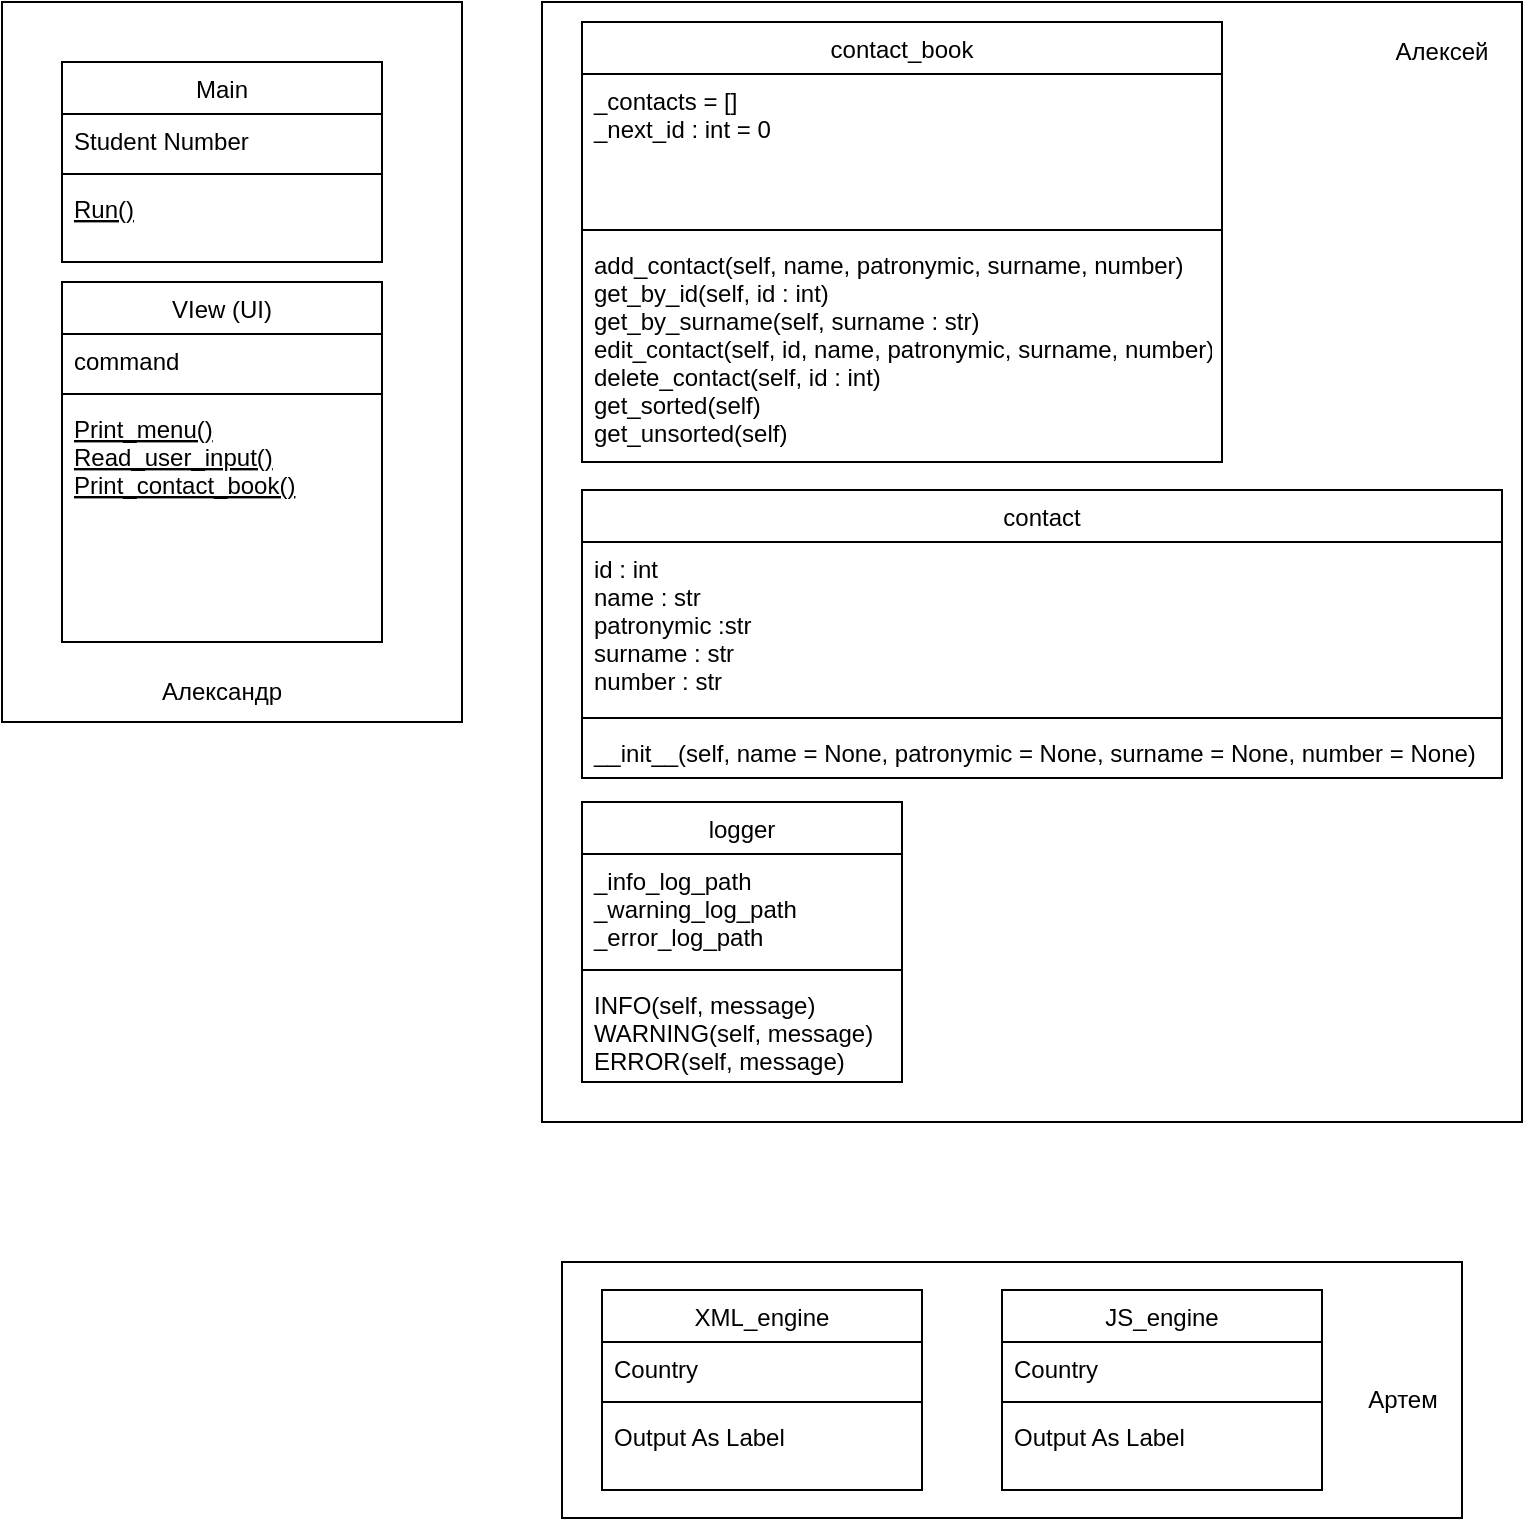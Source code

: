 <mxfile version="20.2.8" type="device"><diagram id="C5RBs43oDa-KdzZeNtuy" name="Page-1"><mxGraphModel dx="460" dy="780" grid="1" gridSize="10" guides="1" tooltips="1" connect="1" arrows="1" fold="1" page="1" pageScale="1" pageWidth="827" pageHeight="1169" math="0" shadow="0"><root><mxCell id="WIyWlLk6GJQsqaUBKTNV-0"/><mxCell id="WIyWlLk6GJQsqaUBKTNV-1" parent="WIyWlLk6GJQsqaUBKTNV-0"/><mxCell id="Tu6earZseQD5bYrSClS7-36" value="" style="rounded=0;whiteSpace=wrap;html=1;" parent="WIyWlLk6GJQsqaUBKTNV-1" vertex="1"><mxGeometry x="50" y="70" width="230" height="360" as="geometry"/></mxCell><mxCell id="Tu6earZseQD5bYrSClS7-34" value="" style="rounded=0;whiteSpace=wrap;html=1;" parent="WIyWlLk6GJQsqaUBKTNV-1" vertex="1"><mxGeometry x="320" y="70" width="490" height="560" as="geometry"/></mxCell><mxCell id="Tu6earZseQD5bYrSClS7-33" value="" style="rounded=0;whiteSpace=wrap;html=1;" parent="WIyWlLk6GJQsqaUBKTNV-1" vertex="1"><mxGeometry x="330" y="700" width="450" height="128" as="geometry"/></mxCell><mxCell id="zkfFHV4jXpPFQw0GAbJ--6" value="contact" style="swimlane;fontStyle=0;align=center;verticalAlign=top;childLayout=stackLayout;horizontal=1;startSize=26;horizontalStack=0;resizeParent=1;resizeLast=0;collapsible=1;marginBottom=0;rounded=0;shadow=0;strokeWidth=1;" parent="WIyWlLk6GJQsqaUBKTNV-1" vertex="1"><mxGeometry x="340" y="314" width="460" height="144" as="geometry"><mxRectangle x="130" y="380" width="160" height="26" as="alternateBounds"/></mxGeometry></mxCell><mxCell id="zkfFHV4jXpPFQw0GAbJ--7" value="id : int&#10;name : str&#10;patronymic :str&#10;surname : str&#10;number : str" style="text;align=left;verticalAlign=top;spacingLeft=4;spacingRight=4;overflow=hidden;rotatable=0;points=[[0,0.5],[1,0.5]];portConstraint=eastwest;" parent="zkfFHV4jXpPFQw0GAbJ--6" vertex="1"><mxGeometry y="26" width="460" height="84" as="geometry"/></mxCell><mxCell id="zkfFHV4jXpPFQw0GAbJ--9" value="" style="line;html=1;strokeWidth=1;align=left;verticalAlign=middle;spacingTop=-1;spacingLeft=3;spacingRight=3;rotatable=0;labelPosition=right;points=[];portConstraint=eastwest;" parent="zkfFHV4jXpPFQw0GAbJ--6" vertex="1"><mxGeometry y="110" width="460" height="8" as="geometry"/></mxCell><mxCell id="zkfFHV4jXpPFQw0GAbJ--10" value="__init__(self, name = None, patronymic = None, surname = None, number = None)" style="text;align=left;verticalAlign=top;spacingLeft=4;spacingRight=4;overflow=hidden;rotatable=0;points=[[0,0.5],[1,0.5]];portConstraint=eastwest;fontStyle=0" parent="zkfFHV4jXpPFQw0GAbJ--6" vertex="1"><mxGeometry y="118" width="460" height="26" as="geometry"/></mxCell><mxCell id="zkfFHV4jXpPFQw0GAbJ--17" value="contact_book" style="swimlane;fontStyle=0;align=center;verticalAlign=top;childLayout=stackLayout;horizontal=1;startSize=26;horizontalStack=0;resizeParent=1;resizeLast=0;collapsible=1;marginBottom=0;rounded=0;shadow=0;strokeWidth=1;" parent="WIyWlLk6GJQsqaUBKTNV-1" vertex="1"><mxGeometry x="340" y="80" width="320" height="220" as="geometry"><mxRectangle x="550" y="140" width="160" height="26" as="alternateBounds"/></mxGeometry></mxCell><mxCell id="zkfFHV4jXpPFQw0GAbJ--22" value="_contacts = []&#10;_next_id : int = 0" style="text;align=left;verticalAlign=top;spacingLeft=4;spacingRight=4;overflow=hidden;rotatable=0;points=[[0,0.5],[1,0.5]];portConstraint=eastwest;rounded=0;shadow=0;html=0;" parent="zkfFHV4jXpPFQw0GAbJ--17" vertex="1"><mxGeometry y="26" width="320" height="74" as="geometry"/></mxCell><mxCell id="zkfFHV4jXpPFQw0GAbJ--23" value="" style="line;html=1;strokeWidth=1;align=left;verticalAlign=middle;spacingTop=-1;spacingLeft=3;spacingRight=3;rotatable=0;labelPosition=right;points=[];portConstraint=eastwest;" parent="zkfFHV4jXpPFQw0GAbJ--17" vertex="1"><mxGeometry y="100" width="320" height="8" as="geometry"/></mxCell><mxCell id="zkfFHV4jXpPFQw0GAbJ--25" value="add_contact(self, name, patronymic, surname, number)&#10;get_by_id(self, id : int)&#10;get_by_surname(self, surname : str)&#10;edit_contact(self, id, name, patronymic, surname, number)&#10;delete_contact(self, id : int)&#10;get_sorted(self)&#10;get_unsorted(self)" style="text;align=left;verticalAlign=top;spacingLeft=4;spacingRight=4;overflow=hidden;rotatable=0;points=[[0,0.5],[1,0.5]];portConstraint=eastwest;" parent="zkfFHV4jXpPFQw0GAbJ--17" vertex="1"><mxGeometry y="108" width="320" height="112" as="geometry"/></mxCell><mxCell id="Tu6earZseQD5bYrSClS7-0" value="XML_engine" style="swimlane;fontStyle=0;align=center;verticalAlign=top;childLayout=stackLayout;horizontal=1;startSize=26;horizontalStack=0;resizeParent=1;resizeLast=0;collapsible=1;marginBottom=0;rounded=0;shadow=0;strokeWidth=1;" parent="WIyWlLk6GJQsqaUBKTNV-1" vertex="1"><mxGeometry x="350" y="714" width="160" height="100" as="geometry"><mxRectangle x="550" y="140" width="160" height="26" as="alternateBounds"/></mxGeometry></mxCell><mxCell id="Tu6earZseQD5bYrSClS7-1" value="Country" style="text;align=left;verticalAlign=top;spacingLeft=4;spacingRight=4;overflow=hidden;rotatable=0;points=[[0,0.5],[1,0.5]];portConstraint=eastwest;rounded=0;shadow=0;html=0;" parent="Tu6earZseQD5bYrSClS7-0" vertex="1"><mxGeometry y="26" width="160" height="26" as="geometry"/></mxCell><mxCell id="Tu6earZseQD5bYrSClS7-2" value="" style="line;html=1;strokeWidth=1;align=left;verticalAlign=middle;spacingTop=-1;spacingLeft=3;spacingRight=3;rotatable=0;labelPosition=right;points=[];portConstraint=eastwest;" parent="Tu6earZseQD5bYrSClS7-0" vertex="1"><mxGeometry y="52" width="160" height="8" as="geometry"/></mxCell><mxCell id="Tu6earZseQD5bYrSClS7-3" value="Output As Label" style="text;align=left;verticalAlign=top;spacingLeft=4;spacingRight=4;overflow=hidden;rotatable=0;points=[[0,0.5],[1,0.5]];portConstraint=eastwest;" parent="Tu6earZseQD5bYrSClS7-0" vertex="1"><mxGeometry y="60" width="160" height="26" as="geometry"/></mxCell><mxCell id="Tu6earZseQD5bYrSClS7-8" value="logger" style="swimlane;fontStyle=0;align=center;verticalAlign=top;childLayout=stackLayout;horizontal=1;startSize=26;horizontalStack=0;resizeParent=1;resizeLast=0;collapsible=1;marginBottom=0;rounded=0;shadow=0;strokeWidth=1;" parent="WIyWlLk6GJQsqaUBKTNV-1" vertex="1"><mxGeometry x="340" y="470" width="160" height="140" as="geometry"><mxRectangle x="130" y="380" width="160" height="26" as="alternateBounds"/></mxGeometry></mxCell><mxCell id="Tu6earZseQD5bYrSClS7-9" value="_info_log_path&#10;_warning_log_path&#10;_error_log_path" style="text;align=left;verticalAlign=top;spacingLeft=4;spacingRight=4;overflow=hidden;rotatable=0;points=[[0,0.5],[1,0.5]];portConstraint=eastwest;" parent="Tu6earZseQD5bYrSClS7-8" vertex="1"><mxGeometry y="26" width="160" height="54" as="geometry"/></mxCell><mxCell id="Tu6earZseQD5bYrSClS7-10" value="" style="line;html=1;strokeWidth=1;align=left;verticalAlign=middle;spacingTop=-1;spacingLeft=3;spacingRight=3;rotatable=0;labelPosition=right;points=[];portConstraint=eastwest;" parent="Tu6earZseQD5bYrSClS7-8" vertex="1"><mxGeometry y="80" width="160" height="8" as="geometry"/></mxCell><mxCell id="Tu6earZseQD5bYrSClS7-11" value="INFO(self, message)&#10;WARNING(self, message)&#10;ERROR(self, message)" style="text;align=left;verticalAlign=top;spacingLeft=4;spacingRight=4;overflow=hidden;rotatable=0;points=[[0,0.5],[1,0.5]];portConstraint=eastwest;fontStyle=0" parent="Tu6earZseQD5bYrSClS7-8" vertex="1"><mxGeometry y="88" width="160" height="52" as="geometry"/></mxCell><mxCell id="Tu6earZseQD5bYrSClS7-12" value="JS_engine" style="swimlane;fontStyle=0;align=center;verticalAlign=top;childLayout=stackLayout;horizontal=1;startSize=26;horizontalStack=0;resizeParent=1;resizeLast=0;collapsible=1;marginBottom=0;rounded=0;shadow=0;strokeWidth=1;" parent="WIyWlLk6GJQsqaUBKTNV-1" vertex="1"><mxGeometry x="550" y="714" width="160" height="100" as="geometry"><mxRectangle x="550" y="140" width="160" height="26" as="alternateBounds"/></mxGeometry></mxCell><mxCell id="Tu6earZseQD5bYrSClS7-13" value="Country" style="text;align=left;verticalAlign=top;spacingLeft=4;spacingRight=4;overflow=hidden;rotatable=0;points=[[0,0.5],[1,0.5]];portConstraint=eastwest;rounded=0;shadow=0;html=0;" parent="Tu6earZseQD5bYrSClS7-12" vertex="1"><mxGeometry y="26" width="160" height="26" as="geometry"/></mxCell><mxCell id="Tu6earZseQD5bYrSClS7-14" value="" style="line;html=1;strokeWidth=1;align=left;verticalAlign=middle;spacingTop=-1;spacingLeft=3;spacingRight=3;rotatable=0;labelPosition=right;points=[];portConstraint=eastwest;" parent="Tu6earZseQD5bYrSClS7-12" vertex="1"><mxGeometry y="52" width="160" height="8" as="geometry"/></mxCell><mxCell id="Tu6earZseQD5bYrSClS7-15" value="Output As Label" style="text;align=left;verticalAlign=top;spacingLeft=4;spacingRight=4;overflow=hidden;rotatable=0;points=[[0,0.5],[1,0.5]];portConstraint=eastwest;" parent="Tu6earZseQD5bYrSClS7-12" vertex="1"><mxGeometry y="60" width="160" height="26" as="geometry"/></mxCell><mxCell id="Tu6earZseQD5bYrSClS7-20" value="VIew (UI)" style="swimlane;fontStyle=0;align=center;verticalAlign=top;childLayout=stackLayout;horizontal=1;startSize=26;horizontalStack=0;resizeParent=1;resizeLast=0;collapsible=1;marginBottom=0;rounded=0;shadow=0;strokeWidth=1;" parent="WIyWlLk6GJQsqaUBKTNV-1" vertex="1"><mxGeometry x="80" y="210" width="160" height="180" as="geometry"><mxRectangle x="130" y="380" width="160" height="26" as="alternateBounds"/></mxGeometry></mxCell><mxCell id="Tu6earZseQD5bYrSClS7-21" value="command" style="text;align=left;verticalAlign=top;spacingLeft=4;spacingRight=4;overflow=hidden;rotatable=0;points=[[0,0.5],[1,0.5]];portConstraint=eastwest;" parent="Tu6earZseQD5bYrSClS7-20" vertex="1"><mxGeometry y="26" width="160" height="26" as="geometry"/></mxCell><mxCell id="Tu6earZseQD5bYrSClS7-22" value="" style="line;html=1;strokeWidth=1;align=left;verticalAlign=middle;spacingTop=-1;spacingLeft=3;spacingRight=3;rotatable=0;labelPosition=right;points=[];portConstraint=eastwest;" parent="Tu6earZseQD5bYrSClS7-20" vertex="1"><mxGeometry y="52" width="160" height="8" as="geometry"/></mxCell><mxCell id="Tu6earZseQD5bYrSClS7-23" value="Print_menu()&#10;Read_user_input()&#10;Print_contact_book()" style="text;align=left;verticalAlign=top;spacingLeft=4;spacingRight=4;overflow=hidden;rotatable=0;points=[[0,0.5],[1,0.5]];portConstraint=eastwest;fontStyle=4" parent="Tu6earZseQD5bYrSClS7-20" vertex="1"><mxGeometry y="60" width="160" height="120" as="geometry"/></mxCell><mxCell id="Tu6earZseQD5bYrSClS7-24" value="Main" style="swimlane;fontStyle=0;align=center;verticalAlign=top;childLayout=stackLayout;horizontal=1;startSize=26;horizontalStack=0;resizeParent=1;resizeLast=0;collapsible=1;marginBottom=0;rounded=0;shadow=0;strokeWidth=1;" parent="WIyWlLk6GJQsqaUBKTNV-1" vertex="1"><mxGeometry x="80" y="100" width="160" height="100" as="geometry"><mxRectangle x="130" y="380" width="160" height="26" as="alternateBounds"/></mxGeometry></mxCell><mxCell id="Tu6earZseQD5bYrSClS7-25" value="Student Number" style="text;align=left;verticalAlign=top;spacingLeft=4;spacingRight=4;overflow=hidden;rotatable=0;points=[[0,0.5],[1,0.5]];portConstraint=eastwest;" parent="Tu6earZseQD5bYrSClS7-24" vertex="1"><mxGeometry y="26" width="160" height="26" as="geometry"/></mxCell><mxCell id="Tu6earZseQD5bYrSClS7-26" value="" style="line;html=1;strokeWidth=1;align=left;verticalAlign=middle;spacingTop=-1;spacingLeft=3;spacingRight=3;rotatable=0;labelPosition=right;points=[];portConstraint=eastwest;" parent="Tu6earZseQD5bYrSClS7-24" vertex="1"><mxGeometry y="52" width="160" height="8" as="geometry"/></mxCell><mxCell id="Tu6earZseQD5bYrSClS7-27" value="Run()" style="text;align=left;verticalAlign=top;spacingLeft=4;spacingRight=4;overflow=hidden;rotatable=0;points=[[0,0.5],[1,0.5]];portConstraint=eastwest;fontStyle=4" parent="Tu6earZseQD5bYrSClS7-24" vertex="1"><mxGeometry y="60" width="160" height="26" as="geometry"/></mxCell><mxCell id="Tu6earZseQD5bYrSClS7-32" value="Артем" style="text;html=1;align=center;verticalAlign=middle;resizable=0;points=[];autosize=1;strokeColor=none;fillColor=none;" parent="WIyWlLk6GJQsqaUBKTNV-1" vertex="1"><mxGeometry x="720" y="754" width="60" height="30" as="geometry"/></mxCell><mxCell id="Tu6earZseQD5bYrSClS7-35" value="Алексей" style="text;html=1;strokeColor=none;fillColor=none;align=center;verticalAlign=middle;whiteSpace=wrap;rounded=0;" parent="WIyWlLk6GJQsqaUBKTNV-1" vertex="1"><mxGeometry x="740" y="80" width="60" height="30" as="geometry"/></mxCell><mxCell id="Tu6earZseQD5bYrSClS7-37" value="Александр" style="text;html=1;strokeColor=none;fillColor=none;align=center;verticalAlign=middle;whiteSpace=wrap;rounded=0;" parent="WIyWlLk6GJQsqaUBKTNV-1" vertex="1"><mxGeometry x="130" y="400" width="60" height="30" as="geometry"/></mxCell></root></mxGraphModel></diagram></mxfile>